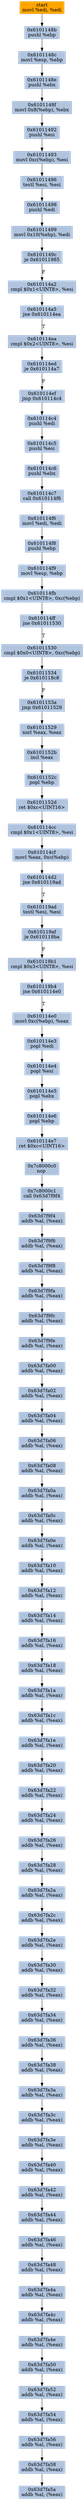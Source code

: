 digraph G {
node[shape=rectangle,style=filled,fillcolor=lightsteelblue,color=lightsteelblue]
bgcolor="transparent"
a0x61011489movl_edi_edi[label="start\nmovl %edi, %edi",color="lightgrey",fillcolor="orange"];
a0x6101148bpushl_ebp[label="0x6101148b\npushl %ebp"];
a0x6101148cmovl_esp_ebp[label="0x6101148c\nmovl %esp, %ebp"];
a0x6101148epushl_ebx[label="0x6101148e\npushl %ebx"];
a0x6101148fmovl_0x8ebp__ebx[label="0x6101148f\nmovl 0x8(%ebp), %ebx"];
a0x61011492pushl_esi[label="0x61011492\npushl %esi"];
a0x61011493movl_0xcebp__esi[label="0x61011493\nmovl 0xc(%ebp), %esi"];
a0x61011496testl_esi_esi[label="0x61011496\ntestl %esi, %esi"];
a0x61011498pushl_edi[label="0x61011498\npushl %edi"];
a0x61011499movl_0x10ebp__edi[label="0x61011499\nmovl 0x10(%ebp), %edi"];
a0x6101149cje_0x61011985[label="0x6101149c\nje 0x61011985"];
a0x610114a2cmpl_0x1UINT8_esi[label="0x610114a2\ncmpl $0x1<UINT8>, %esi"];
a0x610114a5jne_0x610114ea[label="0x610114a5\njne 0x610114ea"];
a0x610114eacmpl_0x2UINT8_esi[label="0x610114ea\ncmpl $0x2<UINT8>, %esi"];
a0x610114edje_0x610114a7[label="0x610114ed\nje 0x610114a7"];
a0x610114efjmp_0x610114c4[label="0x610114ef\njmp 0x610114c4"];
a0x610114c4pushl_edi[label="0x610114c4\npushl %edi"];
a0x610114c5pushl_esi[label="0x610114c5\npushl %esi"];
a0x610114c6pushl_ebx[label="0x610114c6\npushl %ebx"];
a0x610114c7call_0x610114f6[label="0x610114c7\ncall 0x610114f6"];
a0x610114f6movl_edi_edi[label="0x610114f6\nmovl %edi, %edi"];
a0x610114f8pushl_ebp[label="0x610114f8\npushl %ebp"];
a0x610114f9movl_esp_ebp[label="0x610114f9\nmovl %esp, %ebp"];
a0x610114fbcmpl_0x1UINT8_0xcebp_[label="0x610114fb\ncmpl $0x1<UINT8>, 0xc(%ebp)"];
a0x610114ffjne_0x61011530[label="0x610114ff\njne 0x61011530"];
a0x61011530cmpl_0x0UINT8_0xcebp_[label="0x61011530\ncmpl $0x0<UINT8>, 0xc(%ebp)"];
a0x61011534je_0x610118c8[label="0x61011534\nje 0x610118c8"];
a0x6101153ajmp_0x61011529[label="0x6101153a\njmp 0x61011529"];
a0x61011529xorl_eax_eax[label="0x61011529\nxorl %eax, %eax"];
a0x6101152bincl_eax[label="0x6101152b\nincl %eax"];
a0x6101152cpopl_ebp[label="0x6101152c\npopl %ebp"];
a0x6101152dret_0xcUINT16[label="0x6101152d\nret $0xc<UINT16>"];
a0x610114cccmpl_0x1UINT8_esi[label="0x610114cc\ncmpl $0x1<UINT8>, %esi"];
a0x610114cfmovl_eax_0xcebp_[label="0x610114cf\nmovl %eax, 0xc(%ebp)"];
a0x610114d2jne_0x610119ad[label="0x610114d2\njne 0x610119ad"];
a0x610119adtestl_esi_esi[label="0x610119ad\ntestl %esi, %esi"];
a0x610119afje_0x610119ba[label="0x610119af\nje 0x610119ba"];
a0x610119b1cmpl_0x3UINT8_esi[label="0x610119b1\ncmpl $0x3<UINT8>, %esi"];
a0x610119b4jne_0x610114e0[label="0x610119b4\njne 0x610114e0"];
a0x610114e0movl_0xcebp__eax[label="0x610114e0\nmovl 0xc(%ebp), %eax"];
a0x610114e3popl_edi[label="0x610114e3\npopl %edi"];
a0x610114e4popl_esi[label="0x610114e4\npopl %esi"];
a0x610114e5popl_ebx[label="0x610114e5\npopl %ebx"];
a0x610114e6popl_ebp[label="0x610114e6\npopl %ebp"];
a0x610114e7ret_0xcUINT16[label="0x610114e7\nret $0xc<UINT16>"];
a0x7c8000c0nop_[label="0x7c8000c0\nnop "];
a0x7c8000c1call_0x63d7f9f4[label="0x7c8000c1\ncall 0x63d7f9f4"];
a0x63d7f9f4addb_al_eax_[label="0x63d7f9f4\naddb %al, (%eax)"];
a0x63d7f9f6addb_al_eax_[label="0x63d7f9f6\naddb %al, (%eax)"];
a0x63d7f9f8addb_al_eax_[label="0x63d7f9f8\naddb %al, (%eax)"];
a0x63d7f9faaddb_al_eax_[label="0x63d7f9fa\naddb %al, (%eax)"];
a0x63d7f9fcaddb_al_eax_[label="0x63d7f9fc\naddb %al, (%eax)"];
a0x63d7f9feaddb_al_eax_[label="0x63d7f9fe\naddb %al, (%eax)"];
a0x63d7fa00addb_al_eax_[label="0x63d7fa00\naddb %al, (%eax)"];
a0x63d7fa02addb_al_eax_[label="0x63d7fa02\naddb %al, (%eax)"];
a0x63d7fa04addb_al_eax_[label="0x63d7fa04\naddb %al, (%eax)"];
a0x63d7fa06addb_al_eax_[label="0x63d7fa06\naddb %al, (%eax)"];
a0x63d7fa08addb_al_eax_[label="0x63d7fa08\naddb %al, (%eax)"];
a0x63d7fa0aaddb_al_eax_[label="0x63d7fa0a\naddb %al, (%eax)"];
a0x63d7fa0caddb_al_eax_[label="0x63d7fa0c\naddb %al, (%eax)"];
a0x63d7fa0eaddb_al_eax_[label="0x63d7fa0e\naddb %al, (%eax)"];
a0x63d7fa10addb_al_eax_[label="0x63d7fa10\naddb %al, (%eax)"];
a0x63d7fa12addb_al_eax_[label="0x63d7fa12\naddb %al, (%eax)"];
a0x63d7fa14addb_al_eax_[label="0x63d7fa14\naddb %al, (%eax)"];
a0x63d7fa16addb_al_eax_[label="0x63d7fa16\naddb %al, (%eax)"];
a0x63d7fa18addb_al_eax_[label="0x63d7fa18\naddb %al, (%eax)"];
a0x63d7fa1aaddb_al_eax_[label="0x63d7fa1a\naddb %al, (%eax)"];
a0x63d7fa1caddb_al_eax_[label="0x63d7fa1c\naddb %al, (%eax)"];
a0x63d7fa1eaddb_al_eax_[label="0x63d7fa1e\naddb %al, (%eax)"];
a0x63d7fa20addb_al_eax_[label="0x63d7fa20\naddb %al, (%eax)"];
a0x63d7fa22addb_al_eax_[label="0x63d7fa22\naddb %al, (%eax)"];
a0x63d7fa24addb_al_eax_[label="0x63d7fa24\naddb %al, (%eax)"];
a0x63d7fa26addb_al_eax_[label="0x63d7fa26\naddb %al, (%eax)"];
a0x63d7fa28addb_al_eax_[label="0x63d7fa28\naddb %al, (%eax)"];
a0x63d7fa2aaddb_al_eax_[label="0x63d7fa2a\naddb %al, (%eax)"];
a0x63d7fa2caddb_al_eax_[label="0x63d7fa2c\naddb %al, (%eax)"];
a0x63d7fa2eaddb_al_eax_[label="0x63d7fa2e\naddb %al, (%eax)"];
a0x63d7fa30addb_al_eax_[label="0x63d7fa30\naddb %al, (%eax)"];
a0x63d7fa32addb_al_eax_[label="0x63d7fa32\naddb %al, (%eax)"];
a0x63d7fa34addb_al_eax_[label="0x63d7fa34\naddb %al, (%eax)"];
a0x63d7fa36addb_al_eax_[label="0x63d7fa36\naddb %al, (%eax)"];
a0x63d7fa38addb_al_eax_[label="0x63d7fa38\naddb %al, (%eax)"];
a0x63d7fa3aaddb_al_eax_[label="0x63d7fa3a\naddb %al, (%eax)"];
a0x63d7fa3caddb_al_eax_[label="0x63d7fa3c\naddb %al, (%eax)"];
a0x63d7fa3eaddb_al_eax_[label="0x63d7fa3e\naddb %al, (%eax)"];
a0x63d7fa40addb_al_eax_[label="0x63d7fa40\naddb %al, (%eax)"];
a0x63d7fa42addb_al_eax_[label="0x63d7fa42\naddb %al, (%eax)"];
a0x63d7fa44addb_al_eax_[label="0x63d7fa44\naddb %al, (%eax)"];
a0x63d7fa46addb_al_eax_[label="0x63d7fa46\naddb %al, (%eax)"];
a0x63d7fa48addb_al_eax_[label="0x63d7fa48\naddb %al, (%eax)"];
a0x63d7fa4aaddb_al_eax_[label="0x63d7fa4a\naddb %al, (%eax)"];
a0x63d7fa4caddb_al_eax_[label="0x63d7fa4c\naddb %al, (%eax)"];
a0x63d7fa4eaddb_al_eax_[label="0x63d7fa4e\naddb %al, (%eax)"];
a0x63d7fa50addb_al_eax_[label="0x63d7fa50\naddb %al, (%eax)"];
a0x63d7fa52addb_al_eax_[label="0x63d7fa52\naddb %al, (%eax)"];
a0x63d7fa54addb_al_eax_[label="0x63d7fa54\naddb %al, (%eax)"];
a0x63d7fa56addb_al_eax_[label="0x63d7fa56\naddb %al, (%eax)"];
a0x63d7fa58addb_al_eax_[label="0x63d7fa58\naddb %al, (%eax)"];
a0x63d7fa5aaddb_al_eax_[label="0x63d7fa5a\naddb %al, (%eax)"];
a0x61011489movl_edi_edi -> a0x6101148bpushl_ebp [color="#000000"];
a0x6101148bpushl_ebp -> a0x6101148cmovl_esp_ebp [color="#000000"];
a0x6101148cmovl_esp_ebp -> a0x6101148epushl_ebx [color="#000000"];
a0x6101148epushl_ebx -> a0x6101148fmovl_0x8ebp__ebx [color="#000000"];
a0x6101148fmovl_0x8ebp__ebx -> a0x61011492pushl_esi [color="#000000"];
a0x61011492pushl_esi -> a0x61011493movl_0xcebp__esi [color="#000000"];
a0x61011493movl_0xcebp__esi -> a0x61011496testl_esi_esi [color="#000000"];
a0x61011496testl_esi_esi -> a0x61011498pushl_edi [color="#000000"];
a0x61011498pushl_edi -> a0x61011499movl_0x10ebp__edi [color="#000000"];
a0x61011499movl_0x10ebp__edi -> a0x6101149cje_0x61011985 [color="#000000"];
a0x6101149cje_0x61011985 -> a0x610114a2cmpl_0x1UINT8_esi [color="#000000",label="F"];
a0x610114a2cmpl_0x1UINT8_esi -> a0x610114a5jne_0x610114ea [color="#000000"];
a0x610114a5jne_0x610114ea -> a0x610114eacmpl_0x2UINT8_esi [color="#000000",label="T"];
a0x610114eacmpl_0x2UINT8_esi -> a0x610114edje_0x610114a7 [color="#000000"];
a0x610114edje_0x610114a7 -> a0x610114efjmp_0x610114c4 [color="#000000",label="F"];
a0x610114efjmp_0x610114c4 -> a0x610114c4pushl_edi [color="#000000"];
a0x610114c4pushl_edi -> a0x610114c5pushl_esi [color="#000000"];
a0x610114c5pushl_esi -> a0x610114c6pushl_ebx [color="#000000"];
a0x610114c6pushl_ebx -> a0x610114c7call_0x610114f6 [color="#000000"];
a0x610114c7call_0x610114f6 -> a0x610114f6movl_edi_edi [color="#000000"];
a0x610114f6movl_edi_edi -> a0x610114f8pushl_ebp [color="#000000"];
a0x610114f8pushl_ebp -> a0x610114f9movl_esp_ebp [color="#000000"];
a0x610114f9movl_esp_ebp -> a0x610114fbcmpl_0x1UINT8_0xcebp_ [color="#000000"];
a0x610114fbcmpl_0x1UINT8_0xcebp_ -> a0x610114ffjne_0x61011530 [color="#000000"];
a0x610114ffjne_0x61011530 -> a0x61011530cmpl_0x0UINT8_0xcebp_ [color="#000000",label="T"];
a0x61011530cmpl_0x0UINT8_0xcebp_ -> a0x61011534je_0x610118c8 [color="#000000"];
a0x61011534je_0x610118c8 -> a0x6101153ajmp_0x61011529 [color="#000000",label="F"];
a0x6101153ajmp_0x61011529 -> a0x61011529xorl_eax_eax [color="#000000"];
a0x61011529xorl_eax_eax -> a0x6101152bincl_eax [color="#000000"];
a0x6101152bincl_eax -> a0x6101152cpopl_ebp [color="#000000"];
a0x6101152cpopl_ebp -> a0x6101152dret_0xcUINT16 [color="#000000"];
a0x6101152dret_0xcUINT16 -> a0x610114cccmpl_0x1UINT8_esi [color="#000000"];
a0x610114cccmpl_0x1UINT8_esi -> a0x610114cfmovl_eax_0xcebp_ [color="#000000"];
a0x610114cfmovl_eax_0xcebp_ -> a0x610114d2jne_0x610119ad [color="#000000"];
a0x610114d2jne_0x610119ad -> a0x610119adtestl_esi_esi [color="#000000",label="T"];
a0x610119adtestl_esi_esi -> a0x610119afje_0x610119ba [color="#000000"];
a0x610119afje_0x610119ba -> a0x610119b1cmpl_0x3UINT8_esi [color="#000000",label="F"];
a0x610119b1cmpl_0x3UINT8_esi -> a0x610119b4jne_0x610114e0 [color="#000000"];
a0x610119b4jne_0x610114e0 -> a0x610114e0movl_0xcebp__eax [color="#000000",label="T"];
a0x610114e0movl_0xcebp__eax -> a0x610114e3popl_edi [color="#000000"];
a0x610114e3popl_edi -> a0x610114e4popl_esi [color="#000000"];
a0x610114e4popl_esi -> a0x610114e5popl_ebx [color="#000000"];
a0x610114e5popl_ebx -> a0x610114e6popl_ebp [color="#000000"];
a0x610114e6popl_ebp -> a0x610114e7ret_0xcUINT16 [color="#000000"];
a0x610114e7ret_0xcUINT16 -> a0x7c8000c0nop_ [color="#000000"];
a0x7c8000c0nop_ -> a0x7c8000c1call_0x63d7f9f4 [color="#000000"];
a0x7c8000c1call_0x63d7f9f4 -> a0x63d7f9f4addb_al_eax_ [color="#000000"];
a0x63d7f9f4addb_al_eax_ -> a0x63d7f9f6addb_al_eax_ [color="#000000"];
a0x63d7f9f6addb_al_eax_ -> a0x63d7f9f8addb_al_eax_ [color="#000000"];
a0x63d7f9f8addb_al_eax_ -> a0x63d7f9faaddb_al_eax_ [color="#000000"];
a0x63d7f9faaddb_al_eax_ -> a0x63d7f9fcaddb_al_eax_ [color="#000000"];
a0x63d7f9fcaddb_al_eax_ -> a0x63d7f9feaddb_al_eax_ [color="#000000"];
a0x63d7f9feaddb_al_eax_ -> a0x63d7fa00addb_al_eax_ [color="#000000"];
a0x63d7fa00addb_al_eax_ -> a0x63d7fa02addb_al_eax_ [color="#000000"];
a0x63d7fa02addb_al_eax_ -> a0x63d7fa04addb_al_eax_ [color="#000000"];
a0x63d7fa04addb_al_eax_ -> a0x63d7fa06addb_al_eax_ [color="#000000"];
a0x63d7fa06addb_al_eax_ -> a0x63d7fa08addb_al_eax_ [color="#000000"];
a0x63d7fa08addb_al_eax_ -> a0x63d7fa0aaddb_al_eax_ [color="#000000"];
a0x63d7fa0aaddb_al_eax_ -> a0x63d7fa0caddb_al_eax_ [color="#000000"];
a0x63d7fa0caddb_al_eax_ -> a0x63d7fa0eaddb_al_eax_ [color="#000000"];
a0x63d7fa0eaddb_al_eax_ -> a0x63d7fa10addb_al_eax_ [color="#000000"];
a0x63d7fa10addb_al_eax_ -> a0x63d7fa12addb_al_eax_ [color="#000000"];
a0x63d7fa12addb_al_eax_ -> a0x63d7fa14addb_al_eax_ [color="#000000"];
a0x63d7fa14addb_al_eax_ -> a0x63d7fa16addb_al_eax_ [color="#000000"];
a0x63d7fa16addb_al_eax_ -> a0x63d7fa18addb_al_eax_ [color="#000000"];
a0x63d7fa18addb_al_eax_ -> a0x63d7fa1aaddb_al_eax_ [color="#000000"];
a0x63d7fa1aaddb_al_eax_ -> a0x63d7fa1caddb_al_eax_ [color="#000000"];
a0x63d7fa1caddb_al_eax_ -> a0x63d7fa1eaddb_al_eax_ [color="#000000"];
a0x63d7fa1eaddb_al_eax_ -> a0x63d7fa20addb_al_eax_ [color="#000000"];
a0x63d7fa20addb_al_eax_ -> a0x63d7fa22addb_al_eax_ [color="#000000"];
a0x63d7fa22addb_al_eax_ -> a0x63d7fa24addb_al_eax_ [color="#000000"];
a0x63d7fa24addb_al_eax_ -> a0x63d7fa26addb_al_eax_ [color="#000000"];
a0x63d7fa26addb_al_eax_ -> a0x63d7fa28addb_al_eax_ [color="#000000"];
a0x63d7fa28addb_al_eax_ -> a0x63d7fa2aaddb_al_eax_ [color="#000000"];
a0x63d7fa2aaddb_al_eax_ -> a0x63d7fa2caddb_al_eax_ [color="#000000"];
a0x63d7fa2caddb_al_eax_ -> a0x63d7fa2eaddb_al_eax_ [color="#000000"];
a0x63d7fa2eaddb_al_eax_ -> a0x63d7fa30addb_al_eax_ [color="#000000"];
a0x63d7fa30addb_al_eax_ -> a0x63d7fa32addb_al_eax_ [color="#000000"];
a0x63d7fa32addb_al_eax_ -> a0x63d7fa34addb_al_eax_ [color="#000000"];
a0x63d7fa34addb_al_eax_ -> a0x63d7fa36addb_al_eax_ [color="#000000"];
a0x63d7fa36addb_al_eax_ -> a0x63d7fa38addb_al_eax_ [color="#000000"];
a0x63d7fa38addb_al_eax_ -> a0x63d7fa3aaddb_al_eax_ [color="#000000"];
a0x63d7fa3aaddb_al_eax_ -> a0x63d7fa3caddb_al_eax_ [color="#000000"];
a0x63d7fa3caddb_al_eax_ -> a0x63d7fa3eaddb_al_eax_ [color="#000000"];
a0x63d7fa3eaddb_al_eax_ -> a0x63d7fa40addb_al_eax_ [color="#000000"];
a0x63d7fa40addb_al_eax_ -> a0x63d7fa42addb_al_eax_ [color="#000000"];
a0x63d7fa42addb_al_eax_ -> a0x63d7fa44addb_al_eax_ [color="#000000"];
a0x63d7fa44addb_al_eax_ -> a0x63d7fa46addb_al_eax_ [color="#000000"];
a0x63d7fa46addb_al_eax_ -> a0x63d7fa48addb_al_eax_ [color="#000000"];
a0x63d7fa48addb_al_eax_ -> a0x63d7fa4aaddb_al_eax_ [color="#000000"];
a0x63d7fa4aaddb_al_eax_ -> a0x63d7fa4caddb_al_eax_ [color="#000000"];
a0x63d7fa4caddb_al_eax_ -> a0x63d7fa4eaddb_al_eax_ [color="#000000"];
a0x63d7fa4eaddb_al_eax_ -> a0x63d7fa50addb_al_eax_ [color="#000000"];
a0x63d7fa50addb_al_eax_ -> a0x63d7fa52addb_al_eax_ [color="#000000"];
a0x63d7fa52addb_al_eax_ -> a0x63d7fa54addb_al_eax_ [color="#000000"];
a0x63d7fa54addb_al_eax_ -> a0x63d7fa56addb_al_eax_ [color="#000000"];
a0x63d7fa56addb_al_eax_ -> a0x63d7fa58addb_al_eax_ [color="#000000"];
a0x63d7fa58addb_al_eax_ -> a0x63d7fa5aaddb_al_eax_ [color="#000000"];
}
